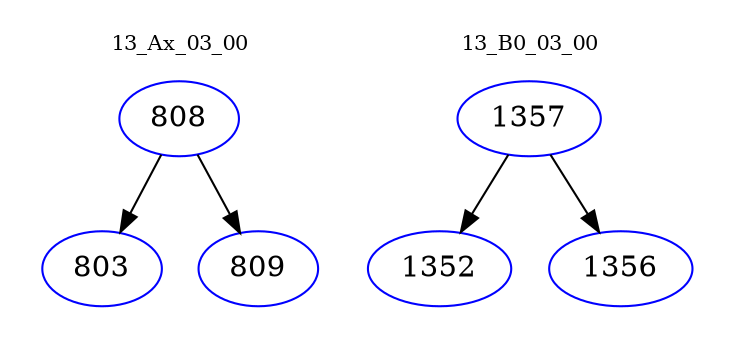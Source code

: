 digraph{
subgraph cluster_0 {
color = white
label = "13_Ax_03_00";
fontsize=10;
T0_808 [label="808", color="blue"]
T0_808 -> T0_803 [color="black"]
T0_803 [label="803", color="blue"]
T0_808 -> T0_809 [color="black"]
T0_809 [label="809", color="blue"]
}
subgraph cluster_1 {
color = white
label = "13_B0_03_00";
fontsize=10;
T1_1357 [label="1357", color="blue"]
T1_1357 -> T1_1352 [color="black"]
T1_1352 [label="1352", color="blue"]
T1_1357 -> T1_1356 [color="black"]
T1_1356 [label="1356", color="blue"]
}
}
